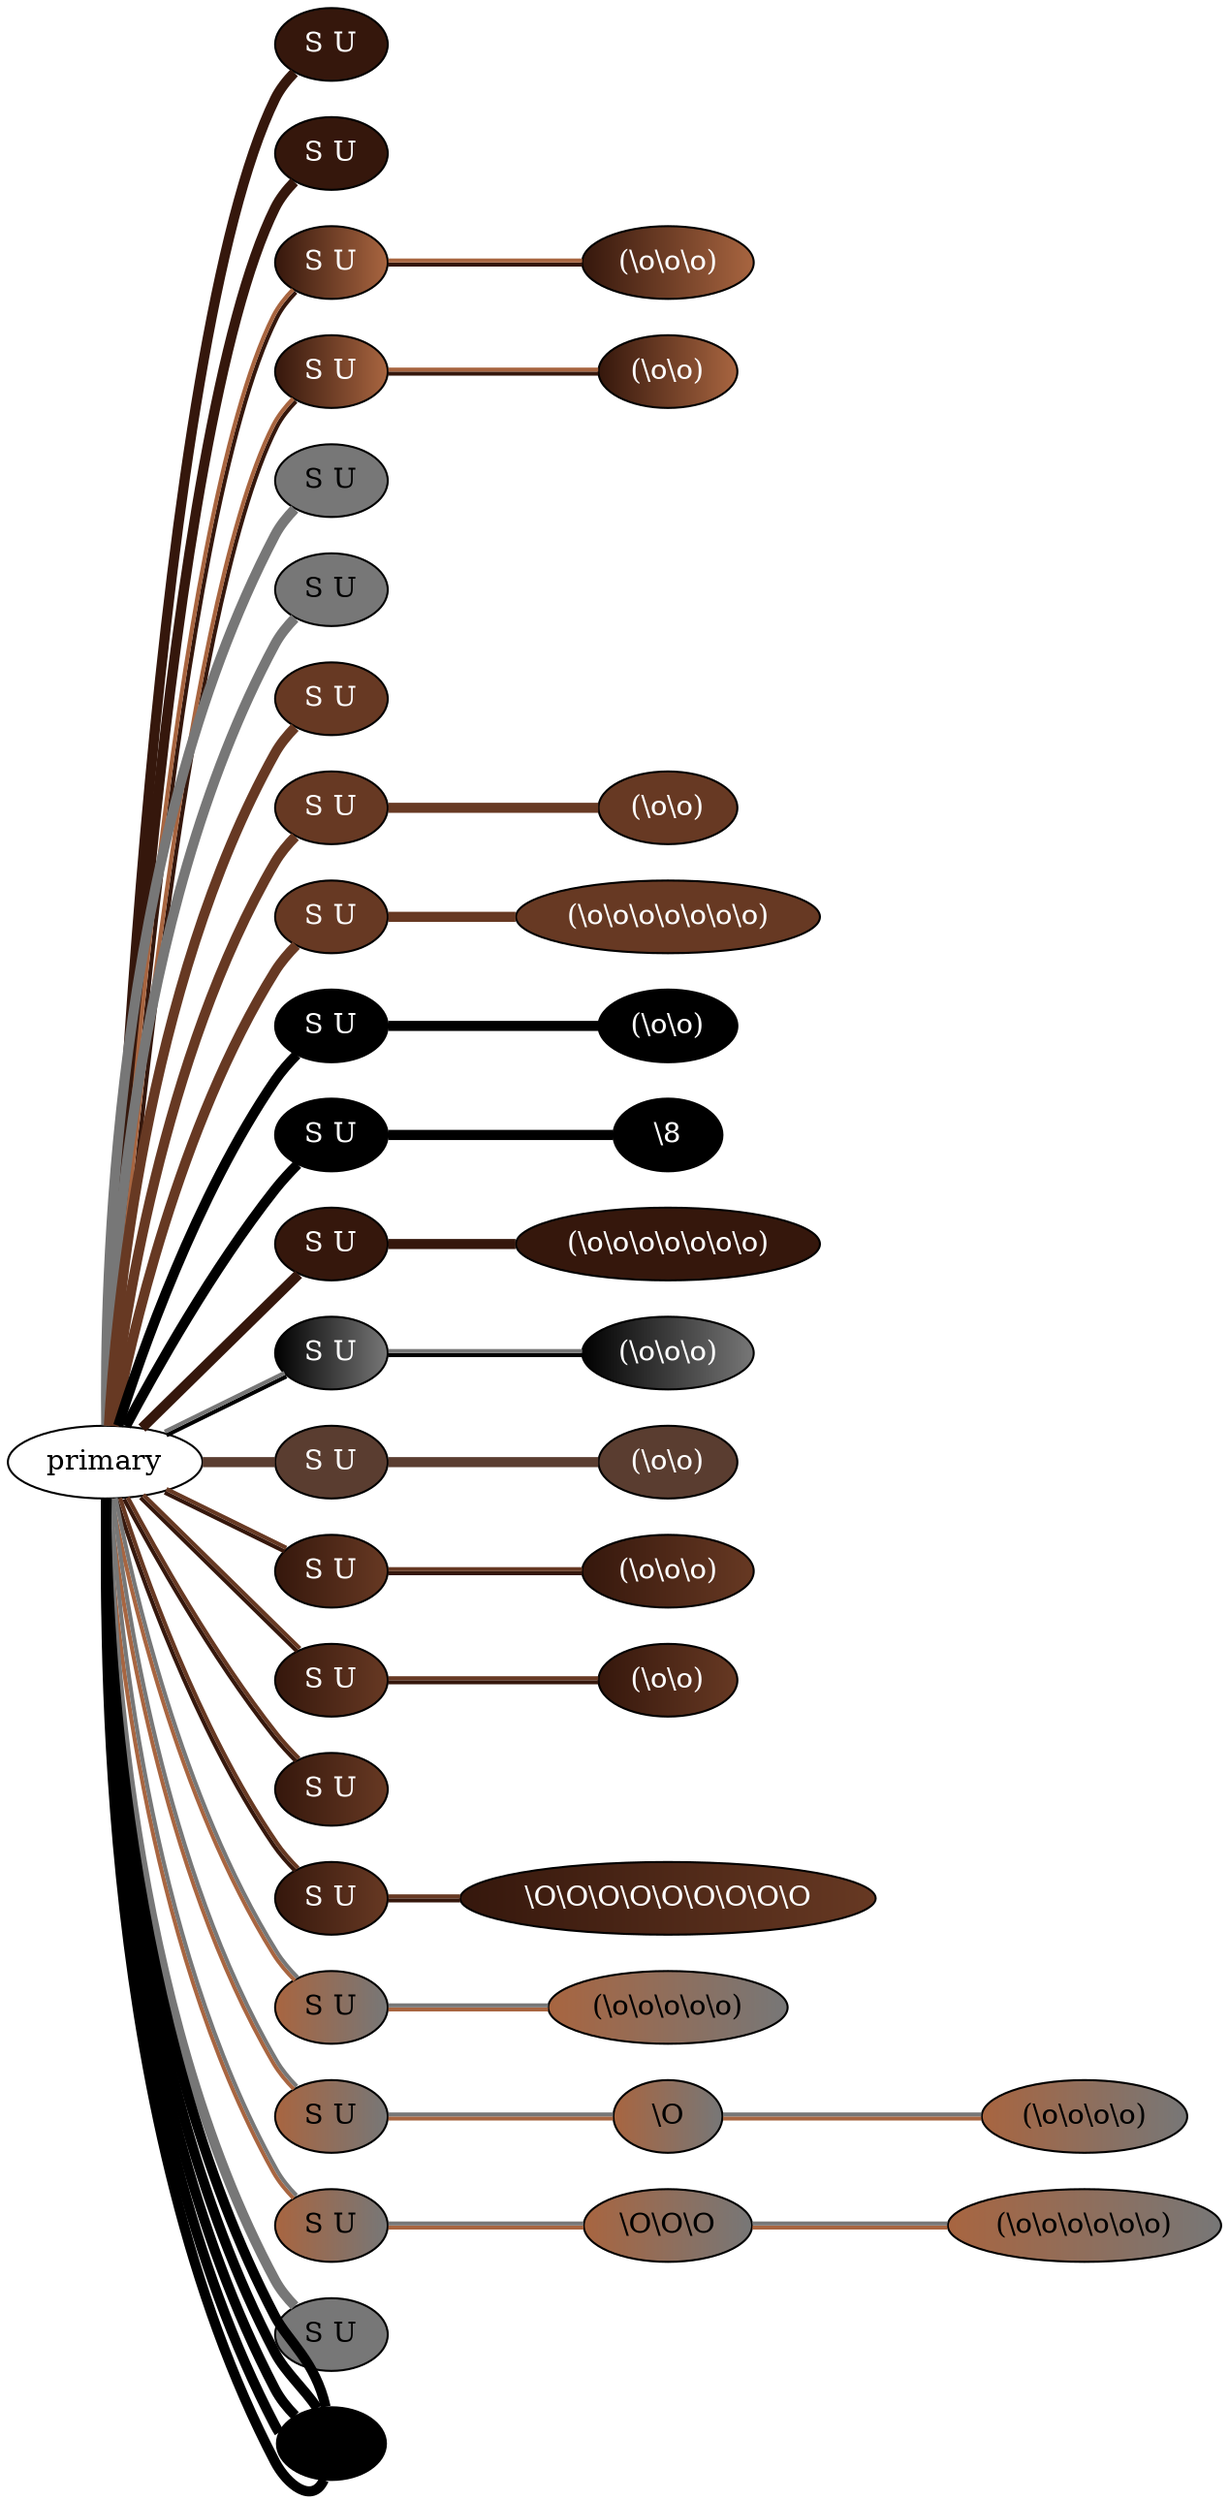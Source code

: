 graph {
 graph [rankdir=LR]
"1" [qtype="pendant_node", pendant_colors="#35170C", pendant_ply="S", pendant_attach="U", pendant_length="4.5", label="S U", style=filled, fillcolor="#35170C", fontcolor="#ffffff"]
"primary" -- "1" [qtype="pendant_link",penwidth=5,color="#35170C"]
"2" [qtype="pendant_node", pendant_colors="#35170C", pendant_ply="S", pendant_attach="U", pendant_length="2.0", label="S U", style=filled, fillcolor="#35170C", fontcolor="#ffffff"]
"primary" -- "2" [qtype="pendant_link",penwidth=5,color="#35170C"]
"3" [qtype="pendant_node", pendant_colors="#35170C:#A86540", pendant_ply="S", pendant_attach="U", pendant_length="40.5", label="S U", style=filled, fillcolor="#35170C:#A86540", fontcolor="#ffffff"]
"primary" -- "3" [qtype="pendant_link",penwidth=2,color="#35170C:#A86540"]
"3:0" [qtype="knot_node", knot_value="3", knot_type="L", knot_position="27.0", knot_spin="Z", label="(\\o\\o\\o)", style=filled, fillcolor="#35170C:#A86540" , fontcolor="#ffffff"]
"3" -- "3:0" [qtype="knot_link",penwidth=2,color="#35170C:#A86540"]
"4" [qtype="pendant_node", pendant_colors="#35170C:#A86540", pendant_ply="S", pendant_attach="U", pendant_length="46.0", label="S U", style=filled, fillcolor="#35170C:#A86540", fontcolor="#ffffff"]
"primary" -- "4" [qtype="pendant_link",penwidth=2,color="#35170C:#A86540"]
"4:0" [qtype="knot_node", knot_value="2", knot_type="L", knot_position="30.0", knot_spin="Z", label="(\\o\\o)", style=filled, fillcolor="#35170C:#A86540" , fontcolor="#ffffff"]
"4" -- "4:0" [qtype="knot_link",penwidth=2,color="#35170C:#A86540"]
"5" [qtype="pendant_node", pendant_colors="#777777", pendant_ply="S", pendant_attach="U", pendant_length="0.5", label="S U", style=filled, fillcolor="#777777", fontcolor="#000000"]
"primary" -- "5" [qtype="pendant_link",penwidth=5,color="#777777"]
"6" [qtype="pendant_node", pendant_colors="#777777", pendant_ply="S", pendant_attach="U", pendant_length="0.5", label="S U", style=filled, fillcolor="#777777", fontcolor="#000000"]
"primary" -- "6" [qtype="pendant_link",penwidth=5,color="#777777"]
"7" [qtype="pendant_node", pendant_colors="#673923", pendant_ply="S", pendant_attach="U", pendant_length="1.5", label="S U", style=filled, fillcolor="#673923", fontcolor="#ffffff"]
"primary" -- "7" [qtype="pendant_link",penwidth=5,color="#673923"]
"8" [qtype="pendant_node", pendant_colors="#673923", pendant_ply="S", pendant_attach="U", pendant_length="48.5", label="S U", style=filled, fillcolor="#673923", fontcolor="#ffffff"]
"primary" -- "8" [qtype="pendant_link",penwidth=5,color="#673923"]
"8:0" [qtype="knot_node", knot_value="2", knot_type="L", knot_position="26.0", knot_spin="Z", label="(\\o\\o)", style=filled, fillcolor="#673923" , fontcolor="#ffffff"]
"8" -- "8:0" [qtype="knot_link",penwidth=5,color="#673923"]
"9" [qtype="pendant_node", pendant_colors="#673923", pendant_ply="S", pendant_attach="U", pendant_length="50.0", label="S U", style=filled, fillcolor="#673923", fontcolor="#ffffff"]
"primary" -- "9" [qtype="pendant_link",penwidth=5,color="#673923"]
"9:0" [qtype="knot_node", knot_value="7", knot_type="L", knot_position="29.5", knot_spin="Z", label="(\\o\\o\\o\\o\\o\\o\\o)", style=filled, fillcolor="#673923" , fontcolor="#ffffff"]
"9" -- "9:0" [qtype="knot_link",penwidth=5,color="#673923"]
"10" [qtype="pendant_node", pendant_colors="#000000", pendant_ply="S", pendant_attach="U", pendant_length="55.0", label="S U", style=filled, fillcolor="#000000", fontcolor="#ffffff"]
"primary" -- "10" [qtype="pendant_link",penwidth=5,color="#000000"]
"10:0" [qtype="knot_node", knot_value="2", knot_type="L", knot_position="37.0", knot_spin="Z", label="(\\o\\o)", style=filled, fillcolor="#000000" , fontcolor="#ffffff"]
"10" -- "10:0" [qtype="knot_link",penwidth=5,color="#000000"]
"11" [qtype="pendant_node", pendant_colors="#000000", pendant_ply="S", pendant_attach="U", pendant_length="59.5", label="S U", style=filled, fillcolor="#000000", fontcolor="#ffffff"]
"primary" -- "11" [qtype="pendant_link",penwidth=5,color="#000000"]
"11:0" [qtype="knot_node", knot_value="1", knot_type="E", knot_position="32.5", knot_spin="Z", label="\\8", style=filled, fillcolor="#000000" , fontcolor="#ffffff"]
"11" -- "11:0" [qtype="knot_link",penwidth=5,color="#000000"]
"12" [qtype="pendant_node", pendant_colors="#35170C", pendant_ply="S", pendant_attach="U", pendant_length="39.0", label="S U", style=filled, fillcolor="#35170C", fontcolor="#ffffff"]
"primary" -- "12" [qtype="pendant_link",penwidth=5,color="#35170C"]
"12:0" [qtype="knot_node", knot_value="7", knot_type="L", knot_position="25.5", knot_spin="Z", label="(\\o\\o\\o\\o\\o\\o\\o)", style=filled, fillcolor="#35170C" , fontcolor="#ffffff"]
"12" -- "12:0" [qtype="knot_link",penwidth=5,color="#35170C"]
"13" [qtype="pendant_node", pendant_colors="#000000:#777777", pendant_ply="S", pendant_attach="U", pendant_length="32.5", label="S U", style=filled, fillcolor="#000000:#777777", fontcolor="#ffffff"]
"primary" -- "13" [qtype="pendant_link",penwidth=2,color="#000000:#777777"]
"13:0" [qtype="knot_node", knot_value="3", knot_type="L", knot_position="32.5", knot_spin="Z", label="(\\o\\o\\o)", style=filled, fillcolor="#000000:#777777" , fontcolor="#ffffff"]
"13" -- "13:0" [qtype="knot_link",penwidth=2,color="#000000:#777777"]
"14" [qtype="pendant_node", pendant_colors="#5A3D30", pendant_ply="S", pendant_attach="U", pendant_length="45.5", label="S U", style=filled, fillcolor="#5A3D30", fontcolor="#ffffff"]
"primary" -- "14" [qtype="pendant_link",penwidth=5,color="#5A3D30"]
"14:0" [qtype="knot_node", knot_value="2", knot_type="L", knot_position="34.5", knot_spin="Z", label="(\\o\\o)", style=filled, fillcolor="#5A3D30" , fontcolor="#ffffff"]
"14" -- "14:0" [qtype="knot_link",penwidth=5,color="#5A3D30"]
"15" [qtype="pendant_node", pendant_colors="#35170C:#673923", pendant_ply="S", pendant_attach="U", pendant_length="29.0", label="S U", style=filled, fillcolor="#35170C:#673923", fontcolor="#ffffff"]
"primary" -- "15" [qtype="pendant_link",penwidth=2,color="#35170C:#673923"]
"15:0" [qtype="knot_node", knot_value="3", knot_type="L", knot_position="24.0", knot_spin="Z", label="(\\o\\o\\o)", style=filled, fillcolor="#35170C:#673923" , fontcolor="#ffffff"]
"15" -- "15:0" [qtype="knot_link",penwidth=2,color="#35170C:#673923"]
"16" [qtype="pendant_node", pendant_colors="#35170C:#673923", pendant_ply="S", pendant_attach="U", pendant_length="36.0", label="S U", style=filled, fillcolor="#35170C:#673923", fontcolor="#ffffff"]
"primary" -- "16" [qtype="pendant_link",penwidth=2,color="#35170C:#673923"]
"16:0" [qtype="knot_node", knot_value="2", knot_type="L", knot_position="30.0", knot_spin="Z", label="(\\o\\o)", style=filled, fillcolor="#35170C:#673923" , fontcolor="#ffffff"]
"16" -- "16:0" [qtype="knot_link",penwidth=2,color="#35170C:#673923"]
"17" [qtype="pendant_node", pendant_colors="#35170C:#673923", pendant_ply="S", pendant_attach="U", pendant_length="19.0", label="S U", style=filled, fillcolor="#35170C:#673923", fontcolor="#ffffff"]
"primary" -- "17" [qtype="pendant_link",penwidth=2,color="#35170C:#673923"]
"18" [qtype="pendant_node", pendant_colors="#35170C:#673923", pendant_ply="S", pendant_attach="U", pendant_length="28.5", label="S U", style=filled, fillcolor="#35170C:#673923", fontcolor="#ffffff"]
"primary" -- "18" [qtype="pendant_link",penwidth=2,color="#35170C:#673923"]
"18:0" [qtype="knot_node", knot_value="9", knot_type="S", knot_position="20.0", knot_spin="Z", label="\\O\\O\\O\\O\\O\\O\\O\\O\\O", style=filled, fillcolor="#35170C:#673923" , fontcolor="#ffffff"]
"18" -- "18:0" [qtype="knot_link",penwidth=2,color="#35170C:#673923"]
"19" [qtype="pendant_node", pendant_colors="#A86540:#777777", pendant_ply="S", pendant_attach="U", pendant_length="41.5", label="S U", style=filled, fillcolor="#A86540:#777777", fontcolor="#000000"]
"primary" -- "19" [qtype="pendant_link",penwidth=2,color="#A86540:#777777"]
"19:0" [qtype="knot_node", knot_value="5", knot_type="L", knot_position="31.0", knot_spin="Z", label="(\\o\\o\\o\\o\\o)", style=filled, fillcolor="#A86540:#777777" , fontcolor="#000000"]
"19" -- "19:0" [qtype="knot_link",penwidth=2,color="#A86540:#777777"]
"20" [qtype="pendant_node", pendant_colors="#A86540:#777777", pendant_ply="S", pendant_attach="U", pendant_length="44.5", label="S U", style=filled, fillcolor="#A86540:#777777", fontcolor="#000000"]
"primary" -- "20" [qtype="pendant_link",penwidth=2,color="#A86540:#777777"]
"20:0" [qtype="knot_node", knot_value="1", knot_type="S", knot_position="25.0", knot_spin="Z", label="\\O", style=filled, fillcolor="#A86540:#777777" , fontcolor="#000000"]
"20" -- "20:0" [qtype="knot_link",penwidth=2,color="#A86540:#777777"]
"20:1" [qtype="knot_node", knot_value="4", knot_type="L", knot_position="36.0", knot_spin="Z", label="(\\o\\o\\o\\o)", style=filled, fillcolor="#A86540:#777777" , fontcolor="#000000"]
"20:0" -- "20:1" [qtype="knot_link",penwidth=2,color="#A86540:#777777"]
"21" [qtype="pendant_node", pendant_colors="#A86540:#777777", pendant_ply="S", pendant_attach="U", pendant_length="43.5", label="S U", style=filled, fillcolor="#A86540:#777777", fontcolor="#000000"]
"primary" -- "21" [qtype="pendant_link",penwidth=2,color="#A86540:#777777"]
"21:0" [qtype="knot_node", knot_value="3", knot_type="S", knot_position="23.0", knot_spin="Z", label="\\O\\O\\O", style=filled, fillcolor="#A86540:#777777" , fontcolor="#000000"]
"21" -- "21:0" [qtype="knot_link",penwidth=2,color="#A86540:#777777"]
"21:1" [qtype="knot_node", knot_value="6", knot_type="L", knot_position="36.5", knot_spin="Z", label="(\\o\\o\\o\\o\\o\\o)", style=filled, fillcolor="#A86540:#777777" , fontcolor="#000000"]
"21:0" -- "21:1" [qtype="knot_link",penwidth=2,color="#A86540:#777777"]
"22" [qtype="pendant_node", pendant_colors="#777777", pendant_ply="S", pendant_attach="U", pendant_length="6.5", label="S U", style=filled, fillcolor="#777777", fontcolor="#000000"]
"primary" -- "22" [qtype="pendant_link",penwidth=5,color="#777777"]
"" [qtype="pendant_node", pendant_colors="#000000", pendant_ply="", pendant_attach="", pendant_length="", label=" ", style=filled, fillcolor="#000000", fontcolor="#ffffff"]
"primary" -- "" [qtype="pendant_link",penwidth=5,color="#000000"]
"" [qtype="pendant_node", pendant_colors="#000000", pendant_ply="", pendant_attach="", pendant_length="", label=" ", style=filled, fillcolor="#000000", fontcolor="#ffffff"]
"primary" -- "" [qtype="pendant_link",penwidth=5,color="#000000"]
"" [qtype="pendant_node", pendant_colors="#000000", pendant_ply="", pendant_attach="", pendant_length="", label=" ", style=filled, fillcolor="#000000", fontcolor="#ffffff"]
"primary" -- "" [qtype="pendant_link",penwidth=5,color="#000000"]
"" [qtype="pendant_node", pendant_colors="#000000", pendant_ply="", pendant_attach="", pendant_length="", label=" ", style=filled, fillcolor="#000000", fontcolor="#ffffff"]
"primary" -- "" [qtype="pendant_link",penwidth=5,color="#000000"]
"" [qtype="pendant_node", pendant_colors="#000000", pendant_ply="", pendant_attach="", pendant_length="", label=" ", style=filled, fillcolor="#000000", fontcolor="#ffffff"]
"primary" -- "" [qtype="pendant_link",penwidth=5,color="#000000"]
}
